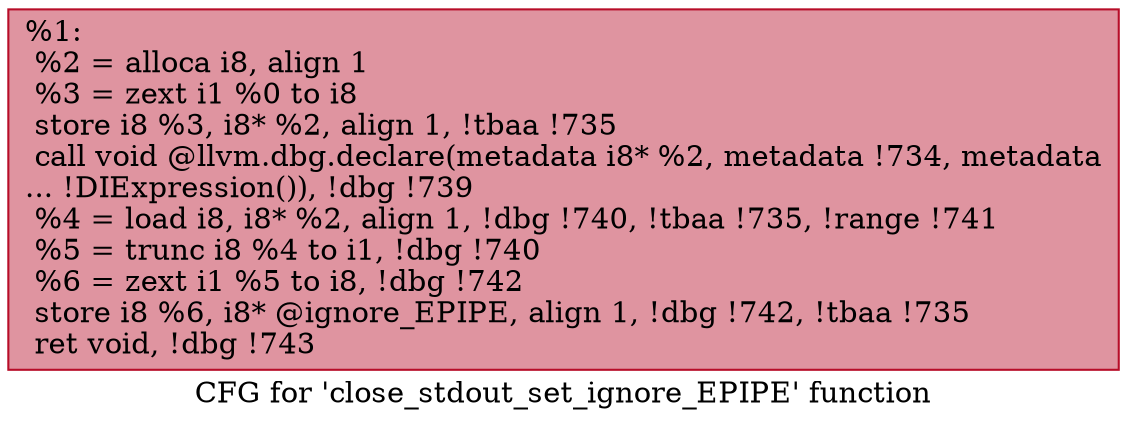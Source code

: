 digraph "CFG for 'close_stdout_set_ignore_EPIPE' function" {
	label="CFG for 'close_stdout_set_ignore_EPIPE' function";

	Node0x98a390 [shape=record,color="#b70d28ff", style=filled, fillcolor="#b70d2870",label="{%1:\l  %2 = alloca i8, align 1\l  %3 = zext i1 %0 to i8\l  store i8 %3, i8* %2, align 1, !tbaa !735\l  call void @llvm.dbg.declare(metadata i8* %2, metadata !734, metadata\l... !DIExpression()), !dbg !739\l  %4 = load i8, i8* %2, align 1, !dbg !740, !tbaa !735, !range !741\l  %5 = trunc i8 %4 to i1, !dbg !740\l  %6 = zext i1 %5 to i8, !dbg !742\l  store i8 %6, i8* @ignore_EPIPE, align 1, !dbg !742, !tbaa !735\l  ret void, !dbg !743\l}"];
}
